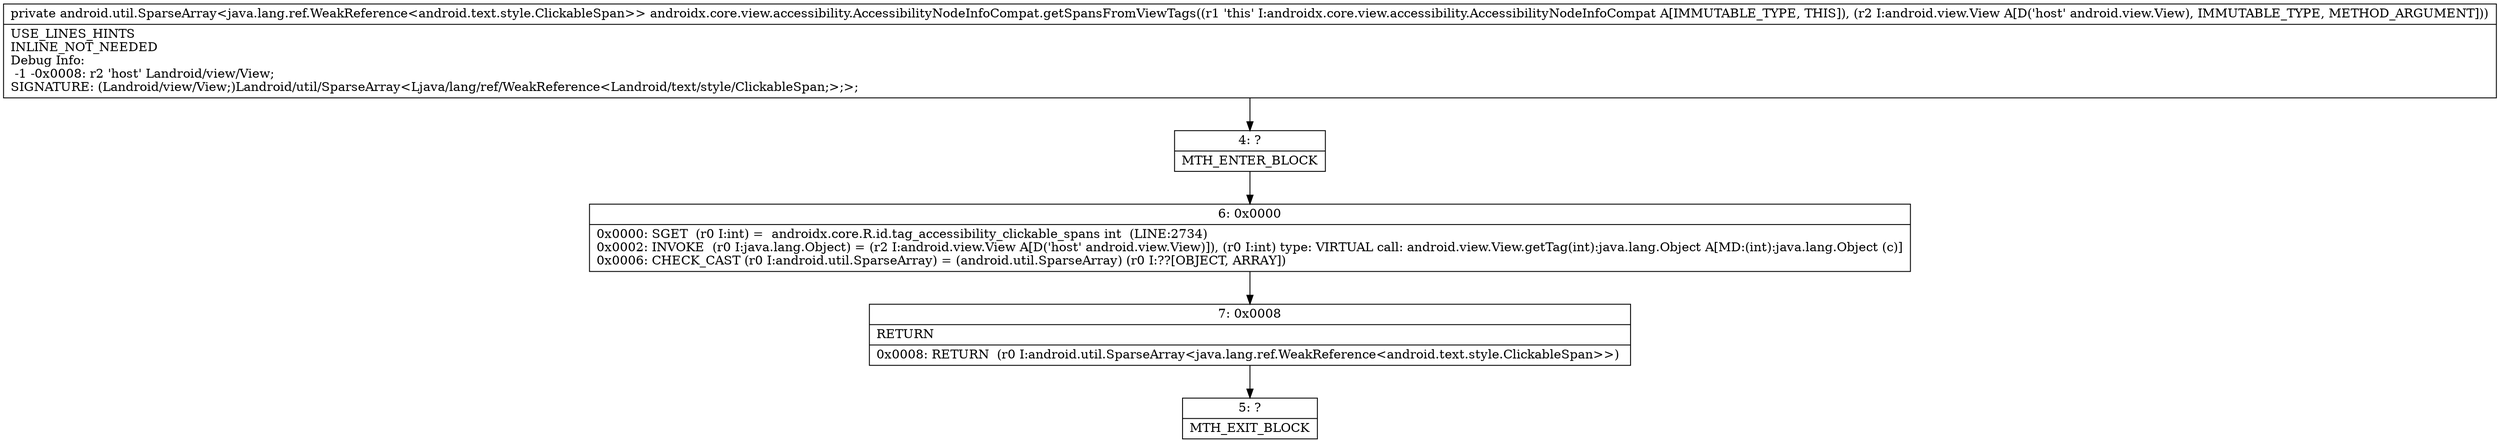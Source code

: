 digraph "CFG forandroidx.core.view.accessibility.AccessibilityNodeInfoCompat.getSpansFromViewTags(Landroid\/view\/View;)Landroid\/util\/SparseArray;" {
Node_4 [shape=record,label="{4\:\ ?|MTH_ENTER_BLOCK\l}"];
Node_6 [shape=record,label="{6\:\ 0x0000|0x0000: SGET  (r0 I:int) =  androidx.core.R.id.tag_accessibility_clickable_spans int  (LINE:2734)\l0x0002: INVOKE  (r0 I:java.lang.Object) = (r2 I:android.view.View A[D('host' android.view.View)]), (r0 I:int) type: VIRTUAL call: android.view.View.getTag(int):java.lang.Object A[MD:(int):java.lang.Object (c)]\l0x0006: CHECK_CAST (r0 I:android.util.SparseArray) = (android.util.SparseArray) (r0 I:??[OBJECT, ARRAY]) \l}"];
Node_7 [shape=record,label="{7\:\ 0x0008|RETURN\l|0x0008: RETURN  (r0 I:android.util.SparseArray\<java.lang.ref.WeakReference\<android.text.style.ClickableSpan\>\>) \l}"];
Node_5 [shape=record,label="{5\:\ ?|MTH_EXIT_BLOCK\l}"];
MethodNode[shape=record,label="{private android.util.SparseArray\<java.lang.ref.WeakReference\<android.text.style.ClickableSpan\>\> androidx.core.view.accessibility.AccessibilityNodeInfoCompat.getSpansFromViewTags((r1 'this' I:androidx.core.view.accessibility.AccessibilityNodeInfoCompat A[IMMUTABLE_TYPE, THIS]), (r2 I:android.view.View A[D('host' android.view.View), IMMUTABLE_TYPE, METHOD_ARGUMENT]))  | USE_LINES_HINTS\lINLINE_NOT_NEEDED\lDebug Info:\l  \-1 \-0x0008: r2 'host' Landroid\/view\/View;\lSIGNATURE: (Landroid\/view\/View;)Landroid\/util\/SparseArray\<Ljava\/lang\/ref\/WeakReference\<Landroid\/text\/style\/ClickableSpan;\>;\>;\l}"];
MethodNode -> Node_4;Node_4 -> Node_6;
Node_6 -> Node_7;
Node_7 -> Node_5;
}

